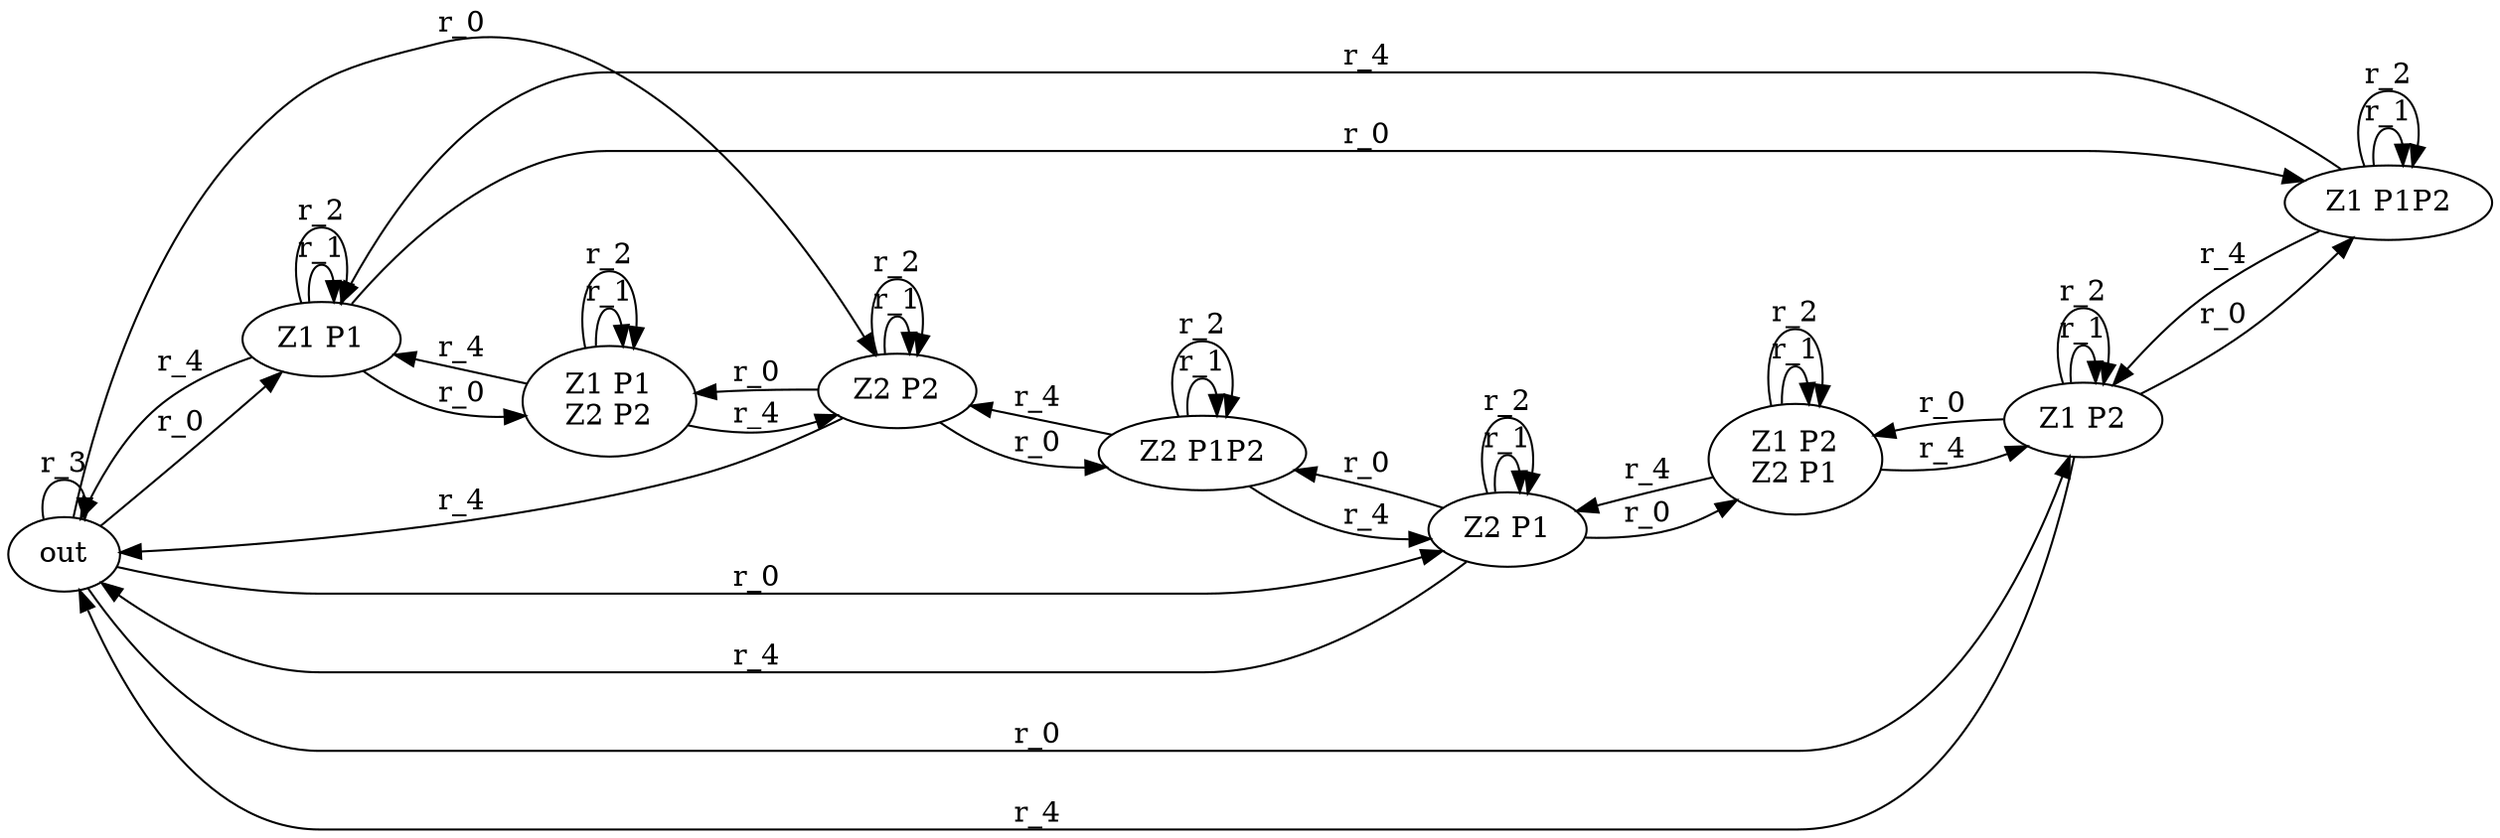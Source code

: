 digraph reaction_graph {
rankdir = LR;

n1e[label="out"]
//Patient out of Zone
 n1e -> n2e[label="r_0"];
 n1e -> n3e[label="r_0"];
 n1e -> n4e[label="r_0"];
 n1e -> n5e[label="r_0"];
 n1e -> n1e[label="r_3"];

n2e[label="Z1 P1"]
//Patient1 in Zone1
 n2e -> n6e[label="r_0"];
 n2e -> n7e[label="r_0"];
 n2e -> n2e[label="r_1"];
 n2e -> n2e[label="r_2"];
 n2e -> n1e[label="r_4"];

n3e[label="Z2 P1"]
//Patient1 in Zone2
 n3e -> n8e[label="r_0"];
 n3e -> n9e[label="r_0"];
 n3e -> n3e[label="r_1"];
 n3e -> n3e[label="r_2"];
 n3e -> n1e[label="r_4"];

n4e[label="Z1 P2"]
//Patient2 in Zone1
 n4e -> n6e[label="r_0"];
 n4e -> n9e[label="r_0"];
 n4e -> n4e[label="r_1"];
 n4e -> n4e[label="r_2"];
 n4e -> n1e[label="r_4"];

n5e[label="Z2 P2"]
//Patient2 in Zone2
 n5e -> n8e[label="r_0"];
 n5e -> n7e[label="r_0"];
 n5e -> n5e[label="r_1"];
 n5e -> n5e[label="r_2"];
 n5e -> n1e[label="r_4"];

n6e[label="Z1 P1P2"]
//Patient1 Patient2 in Zone1
 n6e -> n6e[label="r_1"];
 n6e -> n6e[label="r_2"];
 n6e -> n2e[label="r_4"];
 n6e -> n4e[label="r_4"];

n7e[label="Z1 P1\nZ2 P2"]
//Patient1 in Zone1 && Patient2 in Zone2
 n7e -> n7e[label="r_1"];
 n7e -> n7e[label="r_2"];
 n7e -> n2e[label="r_4"];
 n7e -> n5e[label="r_4"];

n8e[label="Z2 P1P2"]
//Patient1 Patient2 in Zone2
 n8e -> n8e[label="r_1"];
 n8e -> n8e[label="r_2"];
 n8e -> n3e[label="r_4"];
 n8e -> n5e[label="r_4"];

n9e[label="Z1 P2\nZ2 P1"]
//Patient2 in Zone1 && Patient1 in Zone2
 n9e -> n9e[label="r_1"];
 n9e -> n9e[label="r_2"];
 n9e -> n3e[label="r_4"];
 n9e -> n4e[label="r_4"];
}